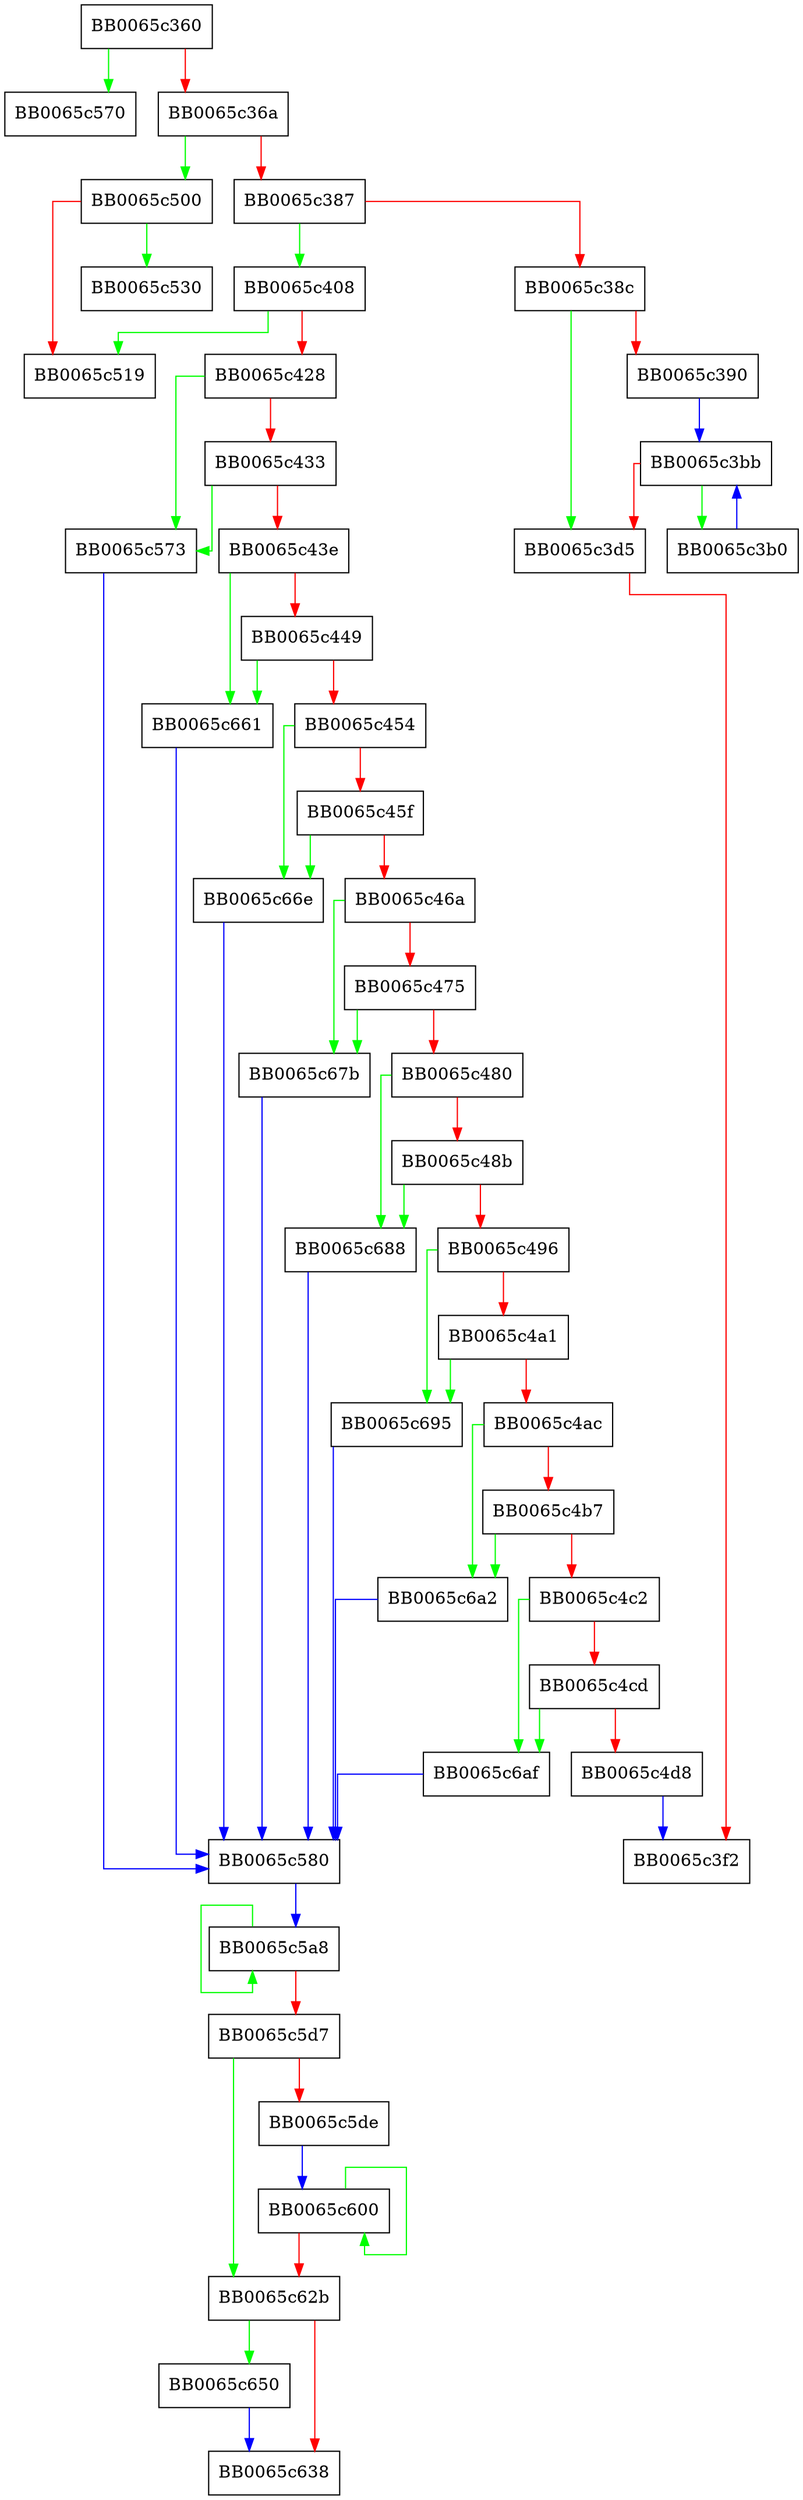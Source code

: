 digraph i2r_address {
  node [shape="box"];
  graph [splines=ortho];
  BB0065c360 -> BB0065c570 [color="green"];
  BB0065c360 -> BB0065c36a [color="red"];
  BB0065c36a -> BB0065c500 [color="green"];
  BB0065c36a -> BB0065c387 [color="red"];
  BB0065c387 -> BB0065c408 [color="green"];
  BB0065c387 -> BB0065c38c [color="red"];
  BB0065c38c -> BB0065c3d5 [color="green"];
  BB0065c38c -> BB0065c390 [color="red"];
  BB0065c390 -> BB0065c3bb [color="blue"];
  BB0065c3b0 -> BB0065c3bb [color="blue"];
  BB0065c3bb -> BB0065c3b0 [color="green"];
  BB0065c3bb -> BB0065c3d5 [color="red"];
  BB0065c3d5 -> BB0065c3f2 [color="red"];
  BB0065c408 -> BB0065c519 [color="green"];
  BB0065c408 -> BB0065c428 [color="red"];
  BB0065c428 -> BB0065c573 [color="green"];
  BB0065c428 -> BB0065c433 [color="red"];
  BB0065c433 -> BB0065c573 [color="green"];
  BB0065c433 -> BB0065c43e [color="red"];
  BB0065c43e -> BB0065c661 [color="green"];
  BB0065c43e -> BB0065c449 [color="red"];
  BB0065c449 -> BB0065c661 [color="green"];
  BB0065c449 -> BB0065c454 [color="red"];
  BB0065c454 -> BB0065c66e [color="green"];
  BB0065c454 -> BB0065c45f [color="red"];
  BB0065c45f -> BB0065c66e [color="green"];
  BB0065c45f -> BB0065c46a [color="red"];
  BB0065c46a -> BB0065c67b [color="green"];
  BB0065c46a -> BB0065c475 [color="red"];
  BB0065c475 -> BB0065c67b [color="green"];
  BB0065c475 -> BB0065c480 [color="red"];
  BB0065c480 -> BB0065c688 [color="green"];
  BB0065c480 -> BB0065c48b [color="red"];
  BB0065c48b -> BB0065c688 [color="green"];
  BB0065c48b -> BB0065c496 [color="red"];
  BB0065c496 -> BB0065c695 [color="green"];
  BB0065c496 -> BB0065c4a1 [color="red"];
  BB0065c4a1 -> BB0065c695 [color="green"];
  BB0065c4a1 -> BB0065c4ac [color="red"];
  BB0065c4ac -> BB0065c6a2 [color="green"];
  BB0065c4ac -> BB0065c4b7 [color="red"];
  BB0065c4b7 -> BB0065c6a2 [color="green"];
  BB0065c4b7 -> BB0065c4c2 [color="red"];
  BB0065c4c2 -> BB0065c6af [color="green"];
  BB0065c4c2 -> BB0065c4cd [color="red"];
  BB0065c4cd -> BB0065c6af [color="green"];
  BB0065c4cd -> BB0065c4d8 [color="red"];
  BB0065c4d8 -> BB0065c3f2 [color="blue"];
  BB0065c500 -> BB0065c530 [color="green"];
  BB0065c500 -> BB0065c519 [color="red"];
  BB0065c573 -> BB0065c580 [color="blue"];
  BB0065c580 -> BB0065c5a8 [color="blue"];
  BB0065c5a8 -> BB0065c5a8 [color="green"];
  BB0065c5a8 -> BB0065c5d7 [color="red"];
  BB0065c5d7 -> BB0065c62b [color="green"];
  BB0065c5d7 -> BB0065c5de [color="red"];
  BB0065c5de -> BB0065c600 [color="blue"];
  BB0065c600 -> BB0065c600 [color="green"];
  BB0065c600 -> BB0065c62b [color="red"];
  BB0065c62b -> BB0065c650 [color="green"];
  BB0065c62b -> BB0065c638 [color="red"];
  BB0065c650 -> BB0065c638 [color="blue"];
  BB0065c661 -> BB0065c580 [color="blue"];
  BB0065c66e -> BB0065c580 [color="blue"];
  BB0065c67b -> BB0065c580 [color="blue"];
  BB0065c688 -> BB0065c580 [color="blue"];
  BB0065c695 -> BB0065c580 [color="blue"];
  BB0065c6a2 -> BB0065c580 [color="blue"];
  BB0065c6af -> BB0065c580 [color="blue"];
}
